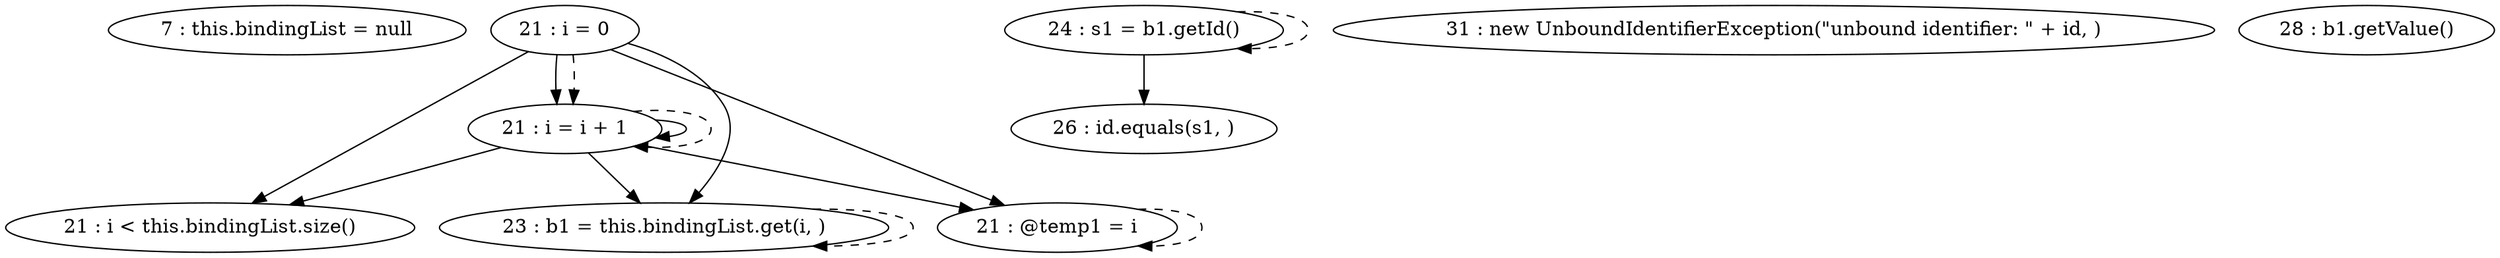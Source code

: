 digraph G {
"7 : this.bindingList = null"
"21 : i = 0"
"21 : i = 0" -> "21 : i < this.bindingList.size()"
"21 : i = 0" -> "21 : i = i + 1"
"21 : i = 0" -> "23 : b1 = this.bindingList.get(i, )"
"21 : i = 0" -> "21 : @temp1 = i"
"21 : i = 0" -> "21 : i = i + 1" [style=dashed]
"21 : i < this.bindingList.size()"
"23 : b1 = this.bindingList.get(i, )"
"23 : b1 = this.bindingList.get(i, )" -> "23 : b1 = this.bindingList.get(i, )" [style=dashed]
"24 : s1 = b1.getId()"
"24 : s1 = b1.getId()" -> "26 : id.equals(s1, )"
"24 : s1 = b1.getId()" -> "24 : s1 = b1.getId()" [style=dashed]
"26 : id.equals(s1, )"
"31 : new UnboundIdentifierException(\"unbound identifier: \" + id, )"
"28 : b1.getValue()"
"21 : @temp1 = i"
"21 : @temp1 = i" -> "21 : @temp1 = i" [style=dashed]
"21 : i = i + 1"
"21 : i = i + 1" -> "21 : i < this.bindingList.size()"
"21 : i = i + 1" -> "21 : i = i + 1"
"21 : i = i + 1" -> "23 : b1 = this.bindingList.get(i, )"
"21 : i = i + 1" -> "21 : @temp1 = i"
"21 : i = i + 1" -> "21 : i = i + 1" [style=dashed]
}